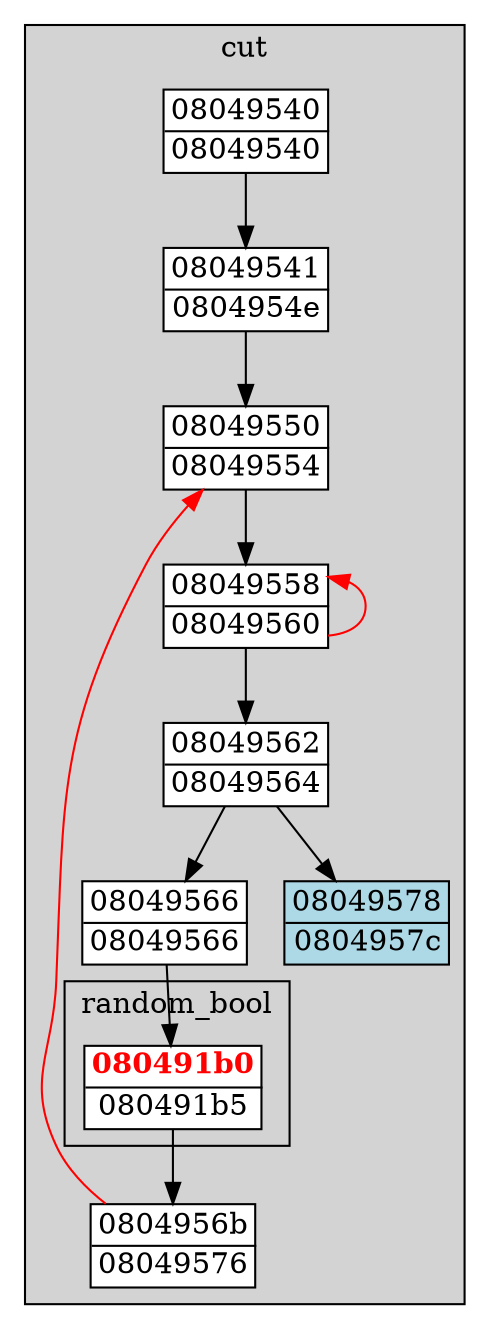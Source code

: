 digraph G {
node[fillcolor=white style="filled,solid" shape=none margin=0];
"08049566" -> "080491b0_08049566";
"08049558" -> "08049558" [dir=back color=red];
"08049558" -> "08049562";
"080491b0_08049566" -> "0804956b";
"08049541" -> "08049550";
"08049540" -> "08049541";
"0804956b" -> "08049550" [color=red constraint=false];
"08049550" -> "08049558";
"08049562" -> "08049566";
"08049562" -> "08049578";
subgraph "cluster_cut" {
  style="filled,solid";
  color=black;
  fillcolor=lightgrey;
  label="cut";"08049578" [label=<<TABLE BORDER="1" CELLBORDER="0" CELLSPACING="0"><TR><TD>08049578</TD></TR><HR/><TR><TD>0804957c</TD></TR></TABLE>> fillcolor=lightblue];
  "0804956b" [label=<<TABLE BORDER="1" CELLBORDER="0" CELLSPACING="0"><TR><TD>0804956b</TD></TR><HR/><TR><TD>08049576</TD></TR></TABLE>>];
  "08049566" [label=<<TABLE BORDER="1" CELLBORDER="0" CELLSPACING="0"><TR><TD>08049566</TD></TR><HR/><TR><TD>08049566</TD></TR></TABLE>>];
  "08049562" [label=<<TABLE BORDER="1" CELLBORDER="0" CELLSPACING="0"><TR><TD>08049562</TD></TR><HR/><TR><TD>08049564</TD></TR></TABLE>>];
  "08049558" [label=<<TABLE BORDER="1" CELLBORDER="0" CELLSPACING="0"><TR><TD>08049558</TD></TR><HR/><TR><TD>08049560</TD></TR></TABLE>>];
  "08049550" [label=<<TABLE BORDER="1" CELLBORDER="0" CELLSPACING="0"><TR><TD>08049550</TD></TR><HR/><TR><TD>08049554</TD></TR></TABLE>>];
  "08049541" [label=<<TABLE BORDER="1" CELLBORDER="0" CELLSPACING="0"><TR><TD>08049541</TD></TR><HR/><TR><TD>0804954e</TD></TR></TABLE>>];
  "08049540" [label=<<TABLE BORDER="1" CELLBORDER="0" CELLSPACING="0"><TR><TD>08049540</TD></TR><HR/><TR><TD>08049540</TD></TR></TABLE>>];
  subgraph "cluster_random_bool_08049566" {
    style="filled,solid";
    color=black;
    fillcolor=lightgrey;
    label="random_bool";"080491b0_08049566" [label=<<TABLE BORDER="1" CELLBORDER="0" CELLSPACING="0"><TR><TD><FONT COLOR="red"><B>080491b0</B></FONT></TD></TR><HR/><TR><TD>080491b5</TD></TR></TABLE>>];
    }
}

}
